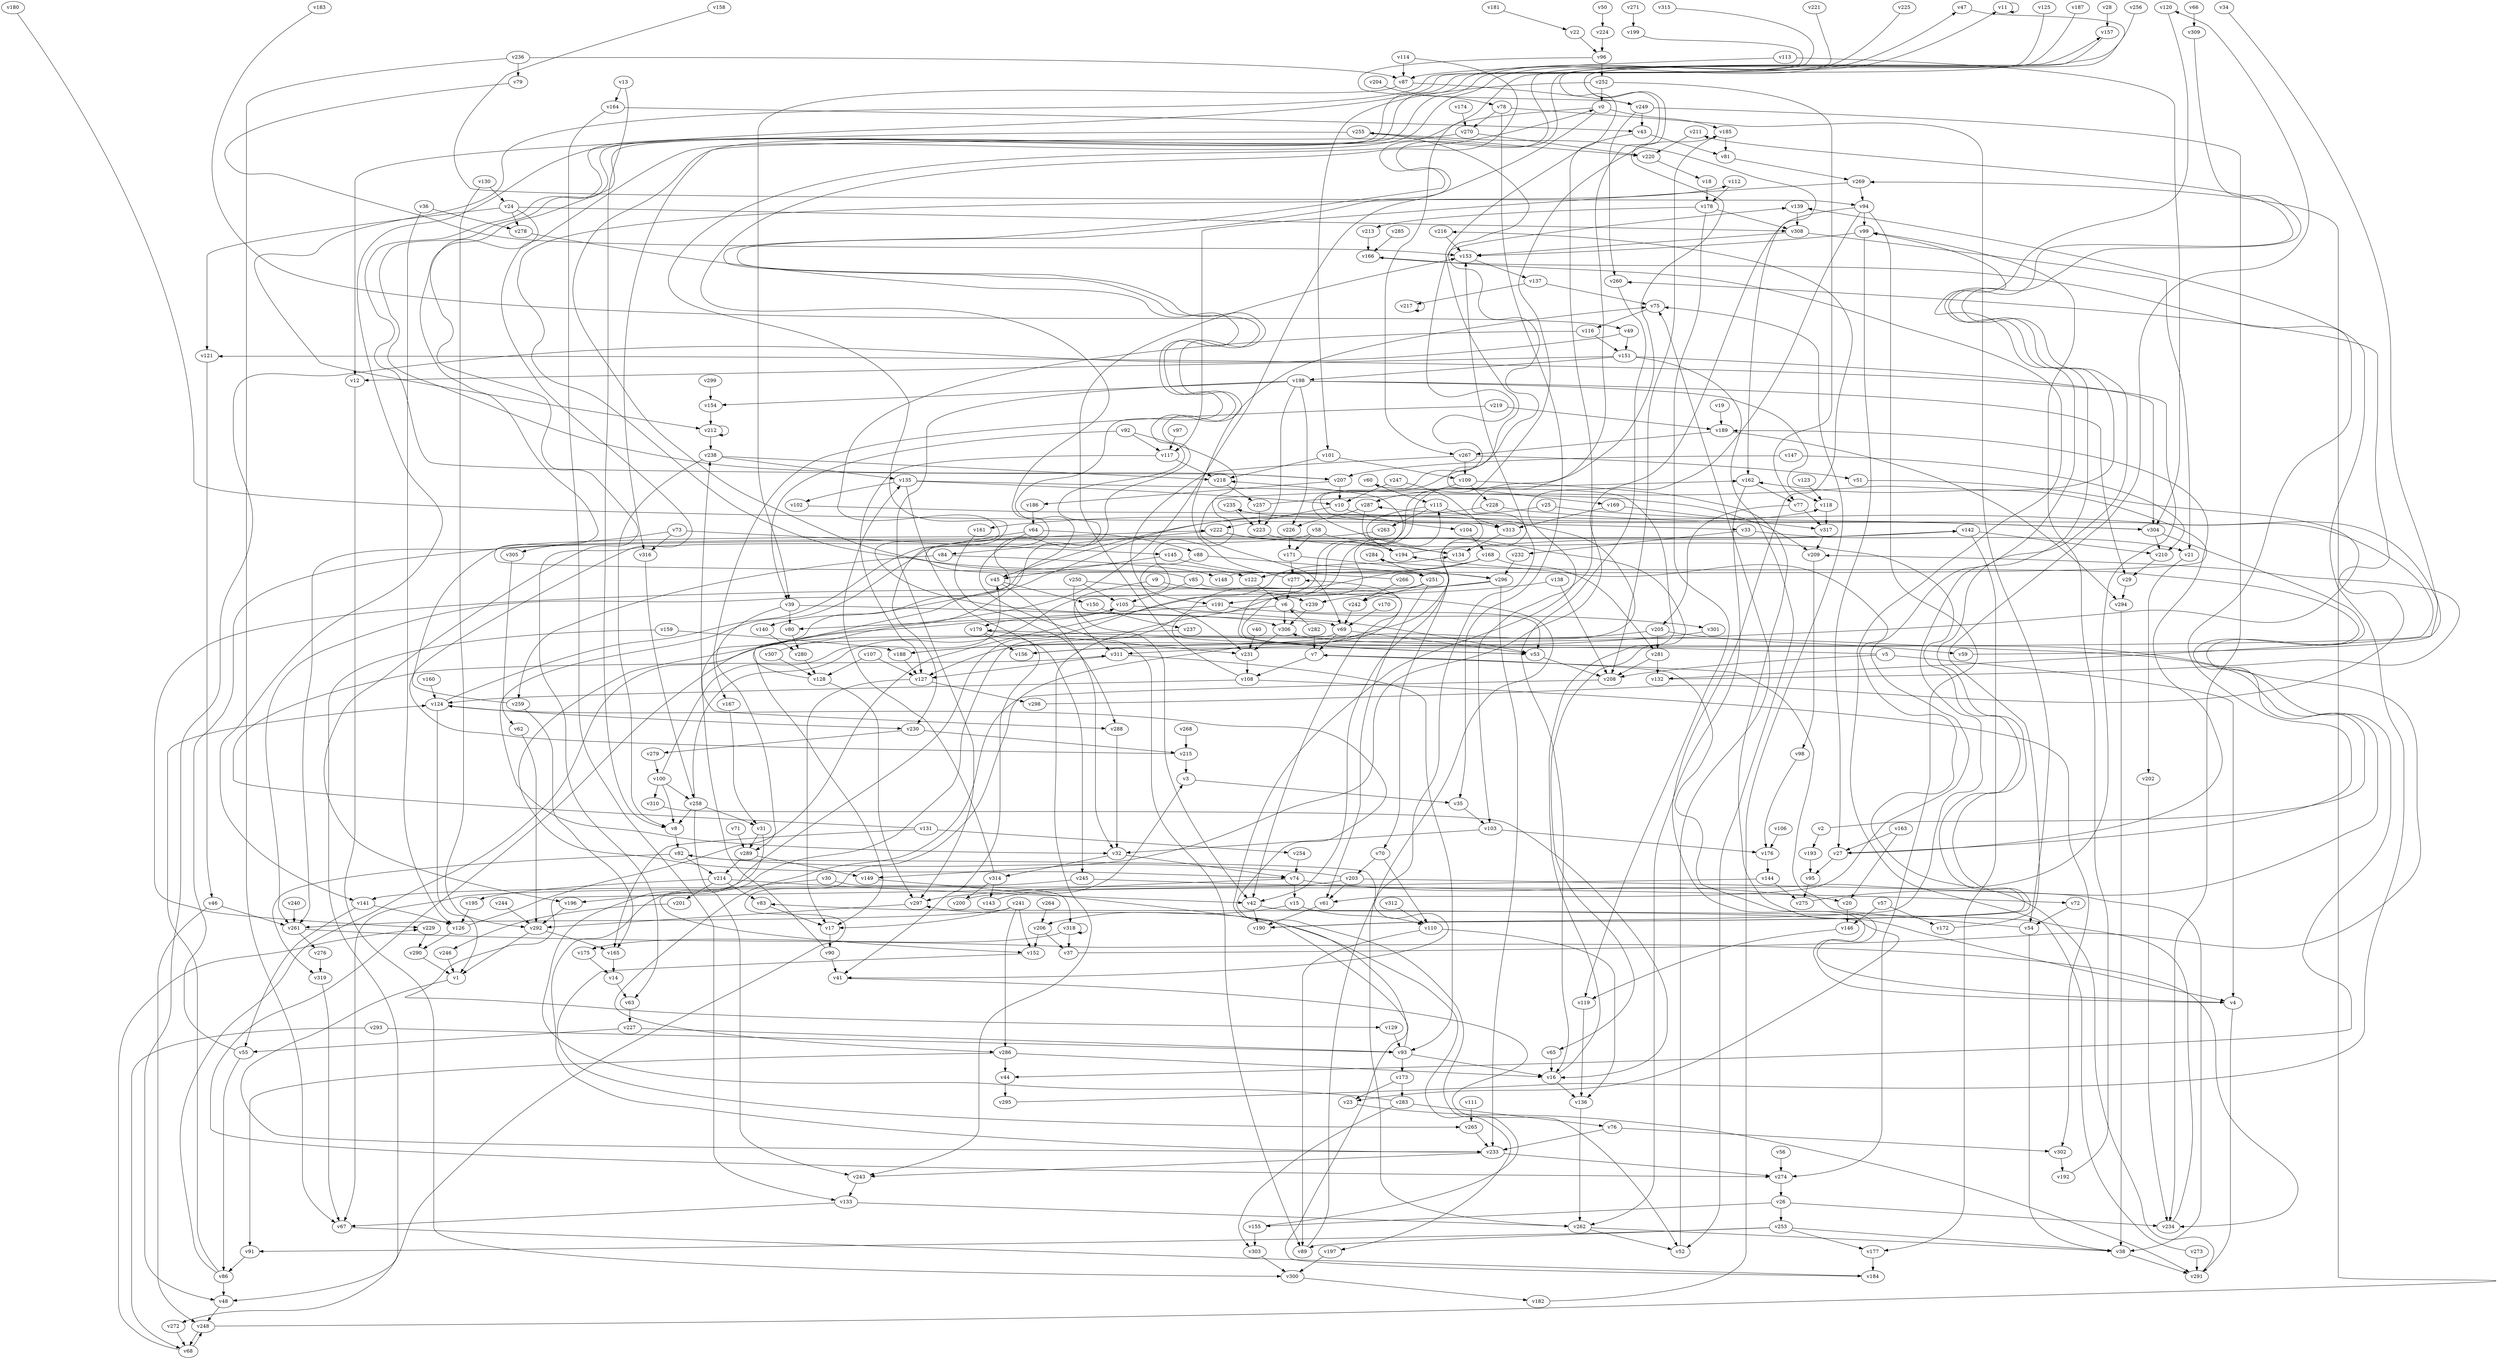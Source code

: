// Benchmark game 474 - 320 vertices
// time_bound: 103
// targets: v201
digraph G {
    v0 [name="v0", player=0];
    v1 [name="v1", player=1];
    v2 [name="v2", player=1];
    v3 [name="v3", player=0];
    v4 [name="v4", player=0];
    v5 [name="v5", player=0];
    v6 [name="v6", player=1];
    v7 [name="v7", player=0];
    v8 [name="v8", player=0];
    v9 [name="v9", player=1];
    v10 [name="v10", player=0];
    v11 [name="v11", player=1];
    v12 [name="v12", player=1];
    v13 [name="v13", player=1];
    v14 [name="v14", player=0];
    v15 [name="v15", player=0];
    v16 [name="v16", player=0];
    v17 [name="v17", player=0];
    v18 [name="v18", player=1];
    v19 [name="v19", player=1];
    v20 [name="v20", player=0];
    v21 [name="v21", player=1];
    v22 [name="v22", player=0];
    v23 [name="v23", player=1];
    v24 [name="v24", player=0];
    v25 [name="v25", player=0];
    v26 [name="v26", player=1];
    v27 [name="v27", player=0];
    v28 [name="v28", player=0];
    v29 [name="v29", player=1];
    v30 [name="v30", player=1];
    v31 [name="v31", player=1];
    v32 [name="v32", player=0];
    v33 [name="v33", player=1];
    v34 [name="v34", player=1];
    v35 [name="v35", player=0];
    v36 [name="v36", player=1];
    v37 [name="v37", player=0];
    v38 [name="v38", player=0];
    v39 [name="v39", player=1];
    v40 [name="v40", player=0];
    v41 [name="v41", player=1];
    v42 [name="v42", player=1];
    v43 [name="v43", player=0];
    v44 [name="v44", player=1];
    v45 [name="v45", player=0];
    v46 [name="v46", player=1];
    v47 [name="v47", player=0];
    v48 [name="v48", player=1];
    v49 [name="v49", player=1];
    v50 [name="v50", player=0];
    v51 [name="v51", player=0];
    v52 [name="v52", player=0];
    v53 [name="v53", player=1];
    v54 [name="v54", player=0];
    v55 [name="v55", player=1];
    v56 [name="v56", player=0];
    v57 [name="v57", player=1];
    v58 [name="v58", player=1];
    v59 [name="v59", player=0];
    v60 [name="v60", player=0];
    v61 [name="v61", player=0];
    v62 [name="v62", player=0];
    v63 [name="v63", player=1];
    v64 [name="v64", player=0];
    v65 [name="v65", player=1];
    v66 [name="v66", player=1];
    v67 [name="v67", player=0];
    v68 [name="v68", player=0];
    v69 [name="v69", player=1];
    v70 [name="v70", player=0];
    v71 [name="v71", player=0];
    v72 [name="v72", player=0];
    v73 [name="v73", player=0];
    v74 [name="v74", player=0];
    v75 [name="v75", player=1];
    v76 [name="v76", player=1];
    v77 [name="v77", player=0];
    v78 [name="v78", player=1];
    v79 [name="v79", player=0];
    v80 [name="v80", player=1];
    v81 [name="v81", player=1];
    v82 [name="v82", player=0];
    v83 [name="v83", player=1];
    v84 [name="v84", player=1];
    v85 [name="v85", player=0];
    v86 [name="v86", player=1];
    v87 [name="v87", player=0];
    v88 [name="v88", player=0];
    v89 [name="v89", player=0];
    v90 [name="v90", player=1];
    v91 [name="v91", player=0];
    v92 [name="v92", player=1];
    v93 [name="v93", player=0];
    v94 [name="v94", player=0];
    v95 [name="v95", player=0];
    v96 [name="v96", player=1];
    v97 [name="v97", player=0];
    v98 [name="v98", player=0];
    v99 [name="v99", player=1];
    v100 [name="v100", player=0];
    v101 [name="v101", player=0];
    v102 [name="v102", player=1];
    v103 [name="v103", player=0];
    v104 [name="v104", player=1];
    v105 [name="v105", player=0];
    v106 [name="v106", player=0];
    v107 [name="v107", player=1];
    v108 [name="v108", player=0];
    v109 [name="v109", player=1];
    v110 [name="v110", player=1];
    v111 [name="v111", player=0];
    v112 [name="v112", player=0];
    v113 [name="v113", player=0];
    v114 [name="v114", player=0];
    v115 [name="v115", player=0];
    v116 [name="v116", player=0];
    v117 [name="v117", player=1];
    v118 [name="v118", player=1];
    v119 [name="v119", player=0];
    v120 [name="v120", player=1];
    v121 [name="v121", player=0];
    v122 [name="v122", player=1];
    v123 [name="v123", player=1];
    v124 [name="v124", player=0];
    v125 [name="v125", player=1];
    v126 [name="v126", player=1];
    v127 [name="v127", player=0];
    v128 [name="v128", player=0];
    v129 [name="v129", player=0];
    v130 [name="v130", player=0];
    v131 [name="v131", player=0];
    v132 [name="v132", player=1];
    v133 [name="v133", player=0];
    v134 [name="v134", player=0];
    v135 [name="v135", player=0];
    v136 [name="v136", player=1];
    v137 [name="v137", player=1];
    v138 [name="v138", player=0];
    v139 [name="v139", player=0];
    v140 [name="v140", player=0];
    v141 [name="v141", player=1];
    v142 [name="v142", player=0];
    v143 [name="v143", player=1];
    v144 [name="v144", player=0];
    v145 [name="v145", player=0];
    v146 [name="v146", player=1];
    v147 [name="v147", player=0];
    v148 [name="v148", player=1];
    v149 [name="v149", player=1];
    v150 [name="v150", player=1];
    v151 [name="v151", player=0];
    v152 [name="v152", player=0];
    v153 [name="v153", player=0];
    v154 [name="v154", player=0];
    v155 [name="v155", player=1];
    v156 [name="v156", player=1];
    v157 [name="v157", player=1];
    v158 [name="v158", player=1];
    v159 [name="v159", player=1];
    v160 [name="v160", player=0];
    v161 [name="v161", player=1];
    v162 [name="v162", player=0];
    v163 [name="v163", player=0];
    v164 [name="v164", player=1];
    v165 [name="v165", player=0];
    v166 [name="v166", player=0];
    v167 [name="v167", player=0];
    v168 [name="v168", player=1];
    v169 [name="v169", player=0];
    v170 [name="v170", player=0];
    v171 [name="v171", player=0];
    v172 [name="v172", player=1];
    v173 [name="v173", player=0];
    v174 [name="v174", player=0];
    v175 [name="v175", player=1];
    v176 [name="v176", player=0];
    v177 [name="v177", player=0];
    v178 [name="v178", player=0];
    v179 [name="v179", player=0];
    v180 [name="v180", player=1];
    v181 [name="v181", player=1];
    v182 [name="v182", player=0];
    v183 [name="v183", player=0];
    v184 [name="v184", player=1];
    v185 [name="v185", player=1];
    v186 [name="v186", player=1];
    v187 [name="v187", player=1];
    v188 [name="v188", player=1];
    v189 [name="v189", player=1];
    v190 [name="v190", player=0];
    v191 [name="v191", player=0];
    v192 [name="v192", player=0];
    v193 [name="v193", player=1];
    v194 [name="v194", player=1];
    v195 [name="v195", player=0];
    v196 [name="v196", player=0];
    v197 [name="v197", player=1];
    v198 [name="v198", player=0];
    v199 [name="v199", player=0];
    v200 [name="v200", player=1];
    v201 [name="v201", player=0, target=1];
    v202 [name="v202", player=1];
    v203 [name="v203", player=0];
    v204 [name="v204", player=0];
    v205 [name="v205", player=1];
    v206 [name="v206", player=0];
    v207 [name="v207", player=0];
    v208 [name="v208", player=1];
    v209 [name="v209", player=0];
    v210 [name="v210", player=1];
    v211 [name="v211", player=1];
    v212 [name="v212", player=1];
    v213 [name="v213", player=1];
    v214 [name="v214", player=0];
    v215 [name="v215", player=1];
    v216 [name="v216", player=0];
    v217 [name="v217", player=0];
    v218 [name="v218", player=0];
    v219 [name="v219", player=0];
    v220 [name="v220", player=1];
    v221 [name="v221", player=0];
    v222 [name="v222", player=1];
    v223 [name="v223", player=0];
    v224 [name="v224", player=1];
    v225 [name="v225", player=1];
    v226 [name="v226", player=0];
    v227 [name="v227", player=1];
    v228 [name="v228", player=0];
    v229 [name="v229", player=0];
    v230 [name="v230", player=1];
    v231 [name="v231", player=1];
    v232 [name="v232", player=1];
    v233 [name="v233", player=0];
    v234 [name="v234", player=1];
    v235 [name="v235", player=0];
    v236 [name="v236", player=1];
    v237 [name="v237", player=1];
    v238 [name="v238", player=1];
    v239 [name="v239", player=0];
    v240 [name="v240", player=1];
    v241 [name="v241", player=0];
    v242 [name="v242", player=1];
    v243 [name="v243", player=1];
    v244 [name="v244", player=1];
    v245 [name="v245", player=1];
    v246 [name="v246", player=0];
    v247 [name="v247", player=1];
    v248 [name="v248", player=0];
    v249 [name="v249", player=1];
    v250 [name="v250", player=1];
    v251 [name="v251", player=0];
    v252 [name="v252", player=0];
    v253 [name="v253", player=1];
    v254 [name="v254", player=1];
    v255 [name="v255", player=1];
    v256 [name="v256", player=0];
    v257 [name="v257", player=1];
    v258 [name="v258", player=0];
    v259 [name="v259", player=0];
    v260 [name="v260", player=0];
    v261 [name="v261", player=0];
    v262 [name="v262", player=1];
    v263 [name="v263", player=1];
    v264 [name="v264", player=0];
    v265 [name="v265", player=1];
    v266 [name="v266", player=0];
    v267 [name="v267", player=0];
    v268 [name="v268", player=0];
    v269 [name="v269", player=0];
    v270 [name="v270", player=1];
    v271 [name="v271", player=1];
    v272 [name="v272", player=1];
    v273 [name="v273", player=1];
    v274 [name="v274", player=1];
    v275 [name="v275", player=1];
    v276 [name="v276", player=1];
    v277 [name="v277", player=1];
    v278 [name="v278", player=1];
    v279 [name="v279", player=0];
    v280 [name="v280", player=0];
    v281 [name="v281", player=1];
    v282 [name="v282", player=1];
    v283 [name="v283", player=0];
    v284 [name="v284", player=1];
    v285 [name="v285", player=0];
    v286 [name="v286", player=1];
    v287 [name="v287", player=0];
    v288 [name="v288", player=1];
    v289 [name="v289", player=1];
    v290 [name="v290", player=0];
    v291 [name="v291", player=1];
    v292 [name="v292", player=0];
    v293 [name="v293", player=0];
    v294 [name="v294", player=1];
    v295 [name="v295", player=0];
    v296 [name="v296", player=1];
    v297 [name="v297", player=0];
    v298 [name="v298", player=1];
    v299 [name="v299", player=1];
    v300 [name="v300", player=1];
    v301 [name="v301", player=1];
    v302 [name="v302", player=1];
    v303 [name="v303", player=1];
    v304 [name="v304", player=1];
    v305 [name="v305", player=0];
    v306 [name="v306", player=1];
    v307 [name="v307", player=1];
    v308 [name="v308", player=1];
    v309 [name="v309", player=0];
    v310 [name="v310", player=0];
    v311 [name="v311", player=0];
    v312 [name="v312", player=0];
    v313 [name="v313", player=0];
    v314 [name="v314", player=1];
    v315 [name="v315", player=1];
    v316 [name="v316", player=1];
    v317 [name="v317", player=1];
    v318 [name="v318", player=0];
    v319 [name="v319", player=0];

    v0 -> v274 [constraint="t >= 5"];
    v1 -> v233 [constraint="t >= 4"];
    v2 -> v284 [constraint="t >= 3"];
    v3 -> v35;
    v4 -> v216 [constraint="t mod 4 == 3"];
    v5 -> v218 [constraint="t < 15"];
    v6 -> v53;
    v7 -> v4 [constraint="t mod 5 == 1"];
    v8 -> v82;
    v9 -> v311;
    v10 -> v222;
    v11 -> v11;
    v12 -> v300;
    v13 -> v164;
    v14 -> v63;
    v15 -> v206;
    v16 -> v60 [constraint="t >= 5"];
    v17 -> v90;
    v18 -> v178;
    v19 -> v189;
    v20 -> v146;
    v21 -> v202;
    v22 -> v96;
    v23 -> v291 [constraint="t < 7"];
    v24 -> v196 [constraint="t < 6"];
    v25 -> v45;
    v26 -> v253;
    v27 -> v189 [constraint="t < 6"];
    v28 -> v157;
    v29 -> v294;
    v30 -> v196;
    v31 -> v152 [constraint="t < 5"];
    v32 -> v314;
    v33 -> v232;
    v34 -> v132 [constraint="t < 12"];
    v35 -> v103;
    v36 -> v126;
    v37 -> v306 [constraint="t >= 3"];
    v38 -> v291;
    v39 -> v289;
    v40 -> v231;
    v41 -> v52 [constraint="t < 8"];
    v42 -> v23 [constraint="t mod 4 == 2"];
    v43 -> v81;
    v44 -> v295;
    v45 -> v32;
    v46 -> v248;
    v47 -> v53 [constraint="t >= 2"];
    v48 -> v248;
    v49 -> v48 [constraint="t mod 2 == 1"];
    v50 -> v224;
    v51 -> v156 [constraint="t < 14"];
    v52 -> v75;
    v53 -> v115 [constraint="t mod 5 == 4"];
    v54 -> v7 [constraint="t >= 2"];
    v55 -> v142 [constraint="t >= 5"];
    v56 -> v274;
    v57 -> v146;
    v58 -> v171;
    v59 -> v235 [constraint="t >= 5"];
    v60 -> v115;
    v61 -> v190;
    v62 -> v292;
    v63 -> v227;
    v64 -> v230;
    v65 -> v16;
    v66 -> v309;
    v67 -> v184 [constraint="t >= 1"];
    v68 -> v229 [constraint="t >= 5"];
    v69 -> v7;
    v70 -> v110;
    v71 -> v289;
    v72 -> v54;
    v73 -> v316;
    v74 -> v15;
    v75 -> v116;
    v76 -> v233;
    v77 -> v205;
    v78 -> v35;
    v79 -> v153 [constraint="t >= 3"];
    v80 -> v280;
    v81 -> v269;
    v82 -> v214;
    v83 -> v17;
    v84 -> v148;
    v85 -> v222 [constraint="t < 15"];
    v86 -> v105 [constraint="t >= 3"];
    v87 -> v39;
    v88 -> v231;
    v89 -> v153;
    v90 -> v238;
    v91 -> v86;
    v92 -> v117;
    v93 -> v16;
    v94 -> v149 [constraint="t < 11"];
    v95 -> v275;
    v96 -> v249 [constraint="t >= 2"];
    v97 -> v117;
    v98 -> v176;
    v99 -> v153;
    v100 -> v45 [constraint="t mod 5 == 2"];
    v101 -> v109;
    v102 -> v188 [constraint="t mod 4 == 1"];
    v103 -> v32;
    v104 -> v168;
    v105 -> v53;
    v106 -> v176;
    v107 -> v128;
    v108 -> v124;
    v109 -> v4 [constraint="t >= 4"];
    v110 -> v89;
    v111 -> v265;
    v112 -> v178;
    v113 -> v87;
    v114 -> v32 [constraint="t < 8"];
    v115 -> v194;
    v116 -> v306 [constraint="t mod 4 == 2"];
    v117 -> v218;
    v118 -> v317;
    v119 -> v136;
    v120 -> v61 [constraint="t < 5"];
    v121 -> v46;
    v122 -> v6;
    v123 -> v118;
    v124 -> v0 [constraint="t >= 3"];
    v125 -> v122 [constraint="t mod 5 == 0"];
    v126 -> v134 [constraint="t < 14"];
    v127 -> v17;
    v128 -> v118 [constraint="t mod 5 == 3"];
    v129 -> v93;
    v130 -> v24;
    v131 -> v311 [constraint="t mod 2 == 1"];
    v132 -> v209 [constraint="t < 6"];
    v133 -> v262;
    v134 -> v139 [constraint="t mod 5 == 0"];
    v135 -> v245;
    v136 -> v262;
    v137 -> v217;
    v138 -> v208;
    v139 -> v308;
    v140 -> v280;
    v141 -> v126;
    v142 -> v210;
    v143 -> v3;
    v144 -> v129 [constraint="t mod 4 == 2"];
    v145 -> v45;
    v146 -> v119 [constraint="t < 6"];
    v147 -> v207;
    v148 -> v162 [constraint="t < 12"];
    v149 -> v197 [constraint="t mod 5 == 4"];
    v150 -> v237;
    v151 -> v304;
    v152 -> v265 [constraint="t mod 3 == 0"];
    v153 -> v137;
    v154 -> v212;
    v155 -> v124 [constraint="t >= 5"];
    v156 -> v287 [constraint="t mod 3 == 1"];
    v157 -> v272 [constraint="t >= 2"];
    v158 -> v94 [constraint="t >= 5"];
    v159 -> v48;
    v160 -> v124;
    v161 -> v288;
    v162 -> v262;
    v163 -> v27;
    v164 -> v43;
    v165 -> v14;
    v166 -> v27 [constraint="t < 11"];
    v167 -> v31;
    v168 -> v233 [constraint="t < 10"];
    v169 -> v317;
    v170 -> v69;
    v171 -> v277;
    v172 -> v120 [constraint="t >= 4"];
    v173 -> v283;
    v174 -> v270;
    v175 -> v14;
    v176 -> v144;
    v177 -> v184;
    v178 -> v213;
    v179 -> v231;
    v180 -> v33 [constraint="t < 15"];
    v181 -> v22 [constraint="t mod 3 == 1"];
    v182 -> v75;
    v183 -> v49 [constraint="t mod 2 == 1"];
    v184 -> v255 [constraint="t < 14"];
    v185 -> v208;
    v186 -> v64;
    v187 -> v140 [constraint="t < 6"];
    v188 -> v277 [constraint="t mod 5 == 1"];
    v189 -> v267;
    v190 -> v99 [constraint="t >= 5"];
    v191 -> v80;
    v192 -> v99;
    v193 -> v95;
    v194 -> v142 [constraint="t < 10"];
    v195 -> v126;
    v196 -> v292;
    v197 -> v300;
    v198 -> v297;
    v199 -> v212 [constraint="t < 15"];
    v200 -> v121 [constraint="t mod 5 == 0"];
    v201 -> v246 [constraint="t >= 1"];
    v202 -> v234;
    v203 -> v82 [constraint="t mod 4 == 2"];
    v204 -> v78;
    v205 -> v127;
    v206 -> v152;
    v207 -> v186 [constraint="t mod 4 == 2"];
    v208 -> v286 [constraint="t mod 4 == 2"];
    v209 -> v98;
    v210 -> v29;
    v211 -> v220;
    v212 -> v238;
    v213 -> v166;
    v214 -> v201;
    v215 -> v11 [constraint="t mod 4 == 0"];
    v216 -> v153;
    v217 -> v217;
    v218 -> v257;
    v219 -> v189;
    v220 -> v18;
    v221 -> v207 [constraint="t < 5"];
    v222 -> v65 [constraint="t >= 5"];
    v223 -> v190 [constraint="t < 9"];
    v224 -> v96;
    v225 -> v207 [constraint="t < 14"];
    v226 -> v171;
    v227 -> v93;
    v228 -> v161;
    v229 -> v290;
    v230 -> v279;
    v231 -> v108;
    v232 -> v296;
    v233 -> v243;
    v234 -> v83 [constraint="t < 8"];
    v235 -> v223;
    v236 -> v79;
    v237 -> v288 [constraint="t >= 1"];
    v238 -> v135;
    v239 -> v306;
    v240 -> v261;
    v241 -> v286;
    v242 -> v69;
    v243 -> v133;
    v244 -> v292;
    v245 -> v72;
    v246 -> v1;
    v247 -> v10;
    v248 -> v68;
    v249 -> v43;
    v250 -> v41 [constraint="t >= 1"];
    v251 -> v242;
    v252 -> v101;
    v253 -> v89;
    v254 -> v74;
    v255 -> v313 [constraint="t < 10"];
    v256 -> v169 [constraint="t mod 3 == 1"];
    v257 -> v211 [constraint="t < 10"];
    v258 -> v162 [constraint="t < 10"];
    v259 -> v47 [constraint="t mod 5 == 4"];
    v260 -> v16;
    v261 -> v234 [constraint="t >= 4"];
    v262 -> v38 [constraint="t < 5"];
    v263 -> v296 [constraint="t mod 3 == 2"];
    v264 -> v206;
    v265 -> v233;
    v266 -> v112 [constraint="t < 10"];
    v267 -> v51;
    v268 -> v215;
    v269 -> v117;
    v270 -> v220;
    v271 -> v199;
    v272 -> v68;
    v273 -> v166 [constraint="t >= 3"];
    v274 -> v26;
    v275 -> v179 [constraint="t mod 3 == 2"];
    v276 -> v319;
    v277 -> v75;
    v278 -> v74 [constraint="t < 9"];
    v279 -> v100;
    v280 -> v128;
    v281 -> v208;
    v282 -> v6 [constraint="t >= 3"];
    v283 -> v185 [constraint="t < 7"];
    v284 -> v251;
    v285 -> v166;
    v286 -> v16;
    v287 -> v226;
    v288 -> v32;
    v289 -> v214;
    v290 -> v1;
    v291 -> v194 [constraint="t < 5"];
    v292 -> v1;
    v293 -> v93;
    v294 -> v38;
    v295 -> v139 [constraint="t < 6"];
    v296 -> v229 [constraint="t mod 5 == 3"];
    v297 -> v292;
    v298 -> v260 [constraint="t >= 1"];
    v299 -> v154;
    v300 -> v182;
    v301 -> v311 [constraint="t >= 1"];
    v302 -> v192;
    v303 -> v300;
    v304 -> v44 [constraint="t < 10"];
    v305 -> v62;
    v306 -> v231;
    v307 -> v157 [constraint="t >= 3"];
    v308 -> v21;
    v309 -> v190 [constraint="t mod 4 == 2"];
    v310 -> v16 [constraint="t mod 3 == 0"];
    v311 -> v93;
    v312 -> v110;
    v313 -> v134;
    v314 -> v200;
    v315 -> v141 [constraint="t mod 4 == 2"];
    v316 -> v258;
    v317 -> v209;
    v318 -> v175 [constraint="t < 13"];
    v319 -> v67;
    v258 -> v8;
    v188 -> v127;
    v185 -> v81;
    v88 -> v251;
    v16 -> v136;
    v179 -> v41;
    v92 -> v69;
    v131 -> v165;
    v4 -> v291;
    v30 -> v318;
    v107 -> v127;
    v189 -> v294;
    v0 -> v185;
    v31 -> v289;
    v2 -> v193;
    v178 -> v119;
    v258 -> v243;
    v250 -> v105;
    v168 -> v281;
    v273 -> v291;
    v283 -> v76;
    v36 -> v278;
    v103 -> v176;
    v128 -> v297;
    v39 -> v69;
    v130 -> v292;
    v7 -> v108;
    v110 -> v136;
    v269 -> v94;
    v124 -> v1;
    v86 -> v124;
    v124 -> v230;
    v151 -> v52;
    v142 -> v177;
    v289 -> v149;
    v85 -> v42;
    v0 -> v267;
    v253 -> v38;
    v296 -> v233;
    v138 -> v191;
    v250 -> v42;
    v9 -> v239;
    v255 -> v220;
    v94 -> v99;
    v198 -> v154;
    v249 -> v234;
    v5 -> v4;
    v24 -> v278;
    v245 -> v141;
    v318 -> v318;
    v84 -> v259;
    v69 -> v53;
    v93 -> v297;
    v101 -> v218;
    v286 -> v91;
    v85 -> v105;
    v10 -> v104;
    v96 -> v252;
    v57 -> v172;
    v42 -> v190;
    v90 -> v41;
    v135 -> v209;
    v126 -> v290;
    v68 -> v248;
    v100 -> v310;
    v191 -> v301;
    v267 -> v191;
    v314 -> v143;
    v94 -> v162;
    v78 -> v270;
    v198 -> v226;
    v26 -> v155;
    v257 -> v223;
    v241 -> v17;
    v292 -> v165;
    v282 -> v7;
    v64 -> v88;
    v46 -> v261;
    v58 -> v134;
    v73 -> v145;
    v58 -> v63;
    v311 -> v127;
    v135 -> v102;
    v131 -> v254;
    v33 -> v21;
    v247 -> v42;
    v307 -> v128;
    v251 -> v61;
    v261 -> v276;
    v214 -> v83;
    v162 -> v77;
    v53 -> v208;
    v296 -> v239;
    v219 -> v167;
    v6 -> v306;
    v163 -> v20;
    v100 -> v8;
    v43 -> v103;
    v94 -> v274;
    v178 -> v308;
    v241 -> v152;
    v92 -> v39;
    v253 -> v91;
    v267 -> v109;
    v227 -> v55;
    v258 -> v31;
    v113 -> v304;
    v24 -> v308;
    v255 -> v12;
    v151 -> v12;
    v151 -> v198;
    v133 -> v67;
    v100 -> v258;
    v13 -> v8;
    v238 -> v8;
    v205 -> v59;
    v286 -> v44;
    v109 -> v287;
    v116 -> v151;
    v115 -> v263;
    v108 -> v153;
    v241 -> v261;
    v308 -> v153;
    v222 -> v194;
    v82 -> v319;
    v73 -> v305;
    v168 -> v122;
    v179 -> v156;
    v115 -> v313;
    v173 -> v23;
    v69 -> v17;
    v70 -> v203;
    v215 -> v3;
    v109 -> v228;
    v155 -> v303;
    v141 -> v55;
    v238 -> v218;
    v251 -> v261;
    v99 -> v27;
    v159 -> v188;
    v198 -> v118;
    v45 -> v150;
    v230 -> v215;
    v222 -> v84;
    v76 -> v302;
    v233 -> v274;
    v26 -> v234;
    v203 -> v38;
    v248 -> v269;
    v114 -> v87;
    v77 -> v317;
    v283 -> v303;
    v144 -> v275;
    v277 -> v6;
    v198 -> v223;
    v142 -> v261;
    v228 -> v304;
    v27 -> v95;
    v5 -> v208;
    v203 -> v61;
    v207 -> v10;
    v252 -> v77;
    v82 -> v262;
    v262 -> v52;
    v15 -> v110;
    v64 -> v89;
    v147 -> v210;
    v205 -> v281;
    v304 -> v210;
    v93 -> v173;
    v253 -> v177;
    v32 -> v74;
    v214 -> v42;
    v117 -> v127;
    v236 -> v87;
    v287 -> v194;
    v74 -> v20;
    v270 -> v316;
    v318 -> v37;
    v249 -> v260;
    v54 -> v38;
    v49 -> v151;
    v78 -> v54;
    v281 -> v132;
    v39 -> v80;
    v169 -> v313;
    v55 -> v86;
    v212 -> v212;
    v214 -> v195;
    v105 -> v179;
    v6 -> v243;
    v127 -> v298;
    v236 -> v67;
    v293 -> v68;
    v266 -> v242;
    v252 -> v0;
    v137 -> v75;
    v24 -> v121;
    v203 -> v67;
    v314 -> v135;
    v259 -> v165;
    v198 -> v29;
    v86 -> v48;
    v171 -> v70;
    v87 -> v249;
    v206 -> v37;
    v74 -> v297;
    v25 -> v304;
    v108 -> v302;
    v135 -> v10;
    v145 -> v296;
    v164 -> v133;
}
